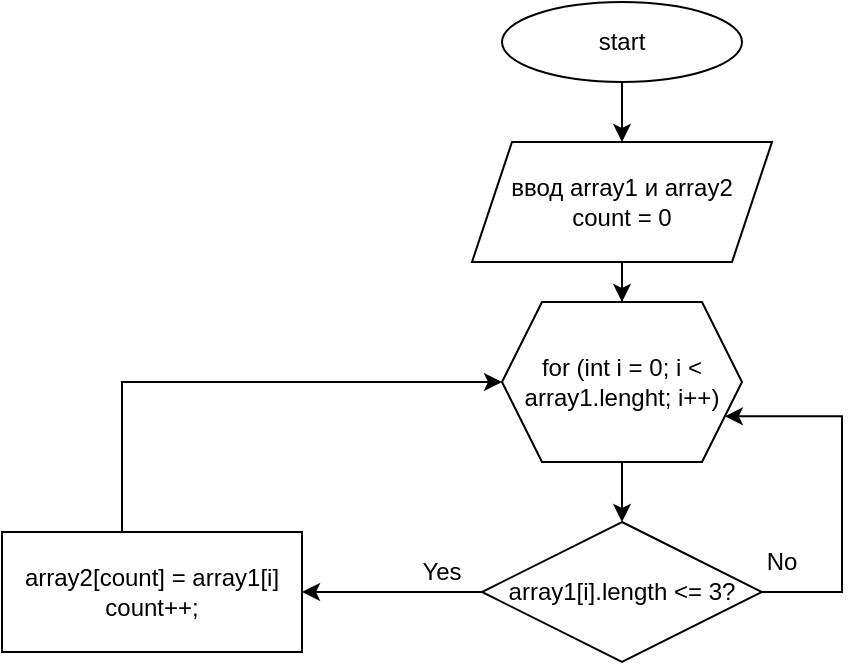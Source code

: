 <mxfile version="20.6.0" type="device"><diagram id="gqOUtI99u8d-ikF72-jj" name="Страница 1"><mxGraphModel dx="1381" dy="756" grid="1" gridSize="10" guides="1" tooltips="1" connect="1" arrows="1" fold="1" page="1" pageScale="1" pageWidth="827" pageHeight="1169" math="0" shadow="0"><root><mxCell id="0"/><mxCell id="1" parent="0"/><mxCell id="nnt1NJWHddjx2O_m2BjT-3" value="" style="edgeStyle=orthogonalEdgeStyle;rounded=0;orthogonalLoop=1;jettySize=auto;html=1;" parent="1" source="nnt1NJWHddjx2O_m2BjT-1" target="nnt1NJWHddjx2O_m2BjT-2" edge="1"><mxGeometry relative="1" as="geometry"/></mxCell><mxCell id="nnt1NJWHddjx2O_m2BjT-1" value="start" style="ellipse;whiteSpace=wrap;html=1;" parent="1" vertex="1"><mxGeometry x="340" y="40" width="120" height="40" as="geometry"/></mxCell><mxCell id="nnt1NJWHddjx2O_m2BjT-5" value="" style="edgeStyle=orthogonalEdgeStyle;rounded=0;orthogonalLoop=1;jettySize=auto;html=1;" parent="1" source="nnt1NJWHddjx2O_m2BjT-2" target="nnt1NJWHddjx2O_m2BjT-4" edge="1"><mxGeometry relative="1" as="geometry"/></mxCell><mxCell id="nnt1NJWHddjx2O_m2BjT-2" value="ввод array1 и array2&lt;br&gt;count = 0" style="shape=parallelogram;perimeter=parallelogramPerimeter;whiteSpace=wrap;html=1;fixedSize=1;" parent="1" vertex="1"><mxGeometry x="325" y="110" width="150" height="60" as="geometry"/></mxCell><mxCell id="nnt1NJWHddjx2O_m2BjT-7" value="" style="edgeStyle=orthogonalEdgeStyle;rounded=0;orthogonalLoop=1;jettySize=auto;html=1;" parent="1" source="nnt1NJWHddjx2O_m2BjT-4" target="nnt1NJWHddjx2O_m2BjT-6" edge="1"><mxGeometry relative="1" as="geometry"/></mxCell><mxCell id="nnt1NJWHddjx2O_m2BjT-4" value="for (int i = 0; i &amp;lt; array1.lenght; i++)" style="shape=hexagon;perimeter=hexagonPerimeter2;whiteSpace=wrap;html=1;fixedSize=1;" parent="1" vertex="1"><mxGeometry x="340" y="190" width="120" height="80" as="geometry"/></mxCell><mxCell id="nnt1NJWHddjx2O_m2BjT-17" value="" style="edgeStyle=orthogonalEdgeStyle;rounded=0;orthogonalLoop=1;jettySize=auto;html=1;" parent="1" source="nnt1NJWHddjx2O_m2BjT-6" target="nnt1NJWHddjx2O_m2BjT-16" edge="1"><mxGeometry relative="1" as="geometry"/></mxCell><mxCell id="nnt1NJWHddjx2O_m2BjT-20" style="edgeStyle=orthogonalEdgeStyle;rounded=0;orthogonalLoop=1;jettySize=auto;html=1;entryX=1;entryY=0.75;entryDx=0;entryDy=0;" parent="1" source="nnt1NJWHddjx2O_m2BjT-6" target="nnt1NJWHddjx2O_m2BjT-4" edge="1"><mxGeometry relative="1" as="geometry"><mxPoint x="460" y="250" as="targetPoint"/><Array as="points"><mxPoint x="510" y="335"/><mxPoint x="510" y="247"/></Array></mxGeometry></mxCell><mxCell id="nnt1NJWHddjx2O_m2BjT-6" value="array1[i].length &amp;lt;= 3?" style="rhombus;whiteSpace=wrap;html=1;" parent="1" vertex="1"><mxGeometry x="330" y="300" width="140" height="70" as="geometry"/></mxCell><mxCell id="nnt1NJWHddjx2O_m2BjT-19" style="edgeStyle=orthogonalEdgeStyle;rounded=0;orthogonalLoop=1;jettySize=auto;html=1;entryX=0;entryY=0.5;entryDx=0;entryDy=0;" parent="1" source="nnt1NJWHddjx2O_m2BjT-16" target="nnt1NJWHddjx2O_m2BjT-4" edge="1"><mxGeometry relative="1" as="geometry"><Array as="points"><mxPoint x="150" y="230"/></Array></mxGeometry></mxCell><mxCell id="nnt1NJWHddjx2O_m2BjT-16" value="array2[count] = array1[i]&lt;br&gt;count++;" style="whiteSpace=wrap;html=1;" parent="1" vertex="1"><mxGeometry x="90" y="305" width="150" height="60" as="geometry"/></mxCell><mxCell id="nnt1NJWHddjx2O_m2BjT-18" value="Yes" style="text;html=1;strokeColor=none;fillColor=none;align=center;verticalAlign=middle;whiteSpace=wrap;rounded=0;" parent="1" vertex="1"><mxGeometry x="280" y="310" width="60" height="30" as="geometry"/></mxCell><mxCell id="nnt1NJWHddjx2O_m2BjT-21" value="No" style="text;html=1;strokeColor=none;fillColor=none;align=center;verticalAlign=middle;whiteSpace=wrap;rounded=0;" parent="1" vertex="1"><mxGeometry x="450" y="305" width="60" height="30" as="geometry"/></mxCell></root></mxGraphModel></diagram></mxfile>